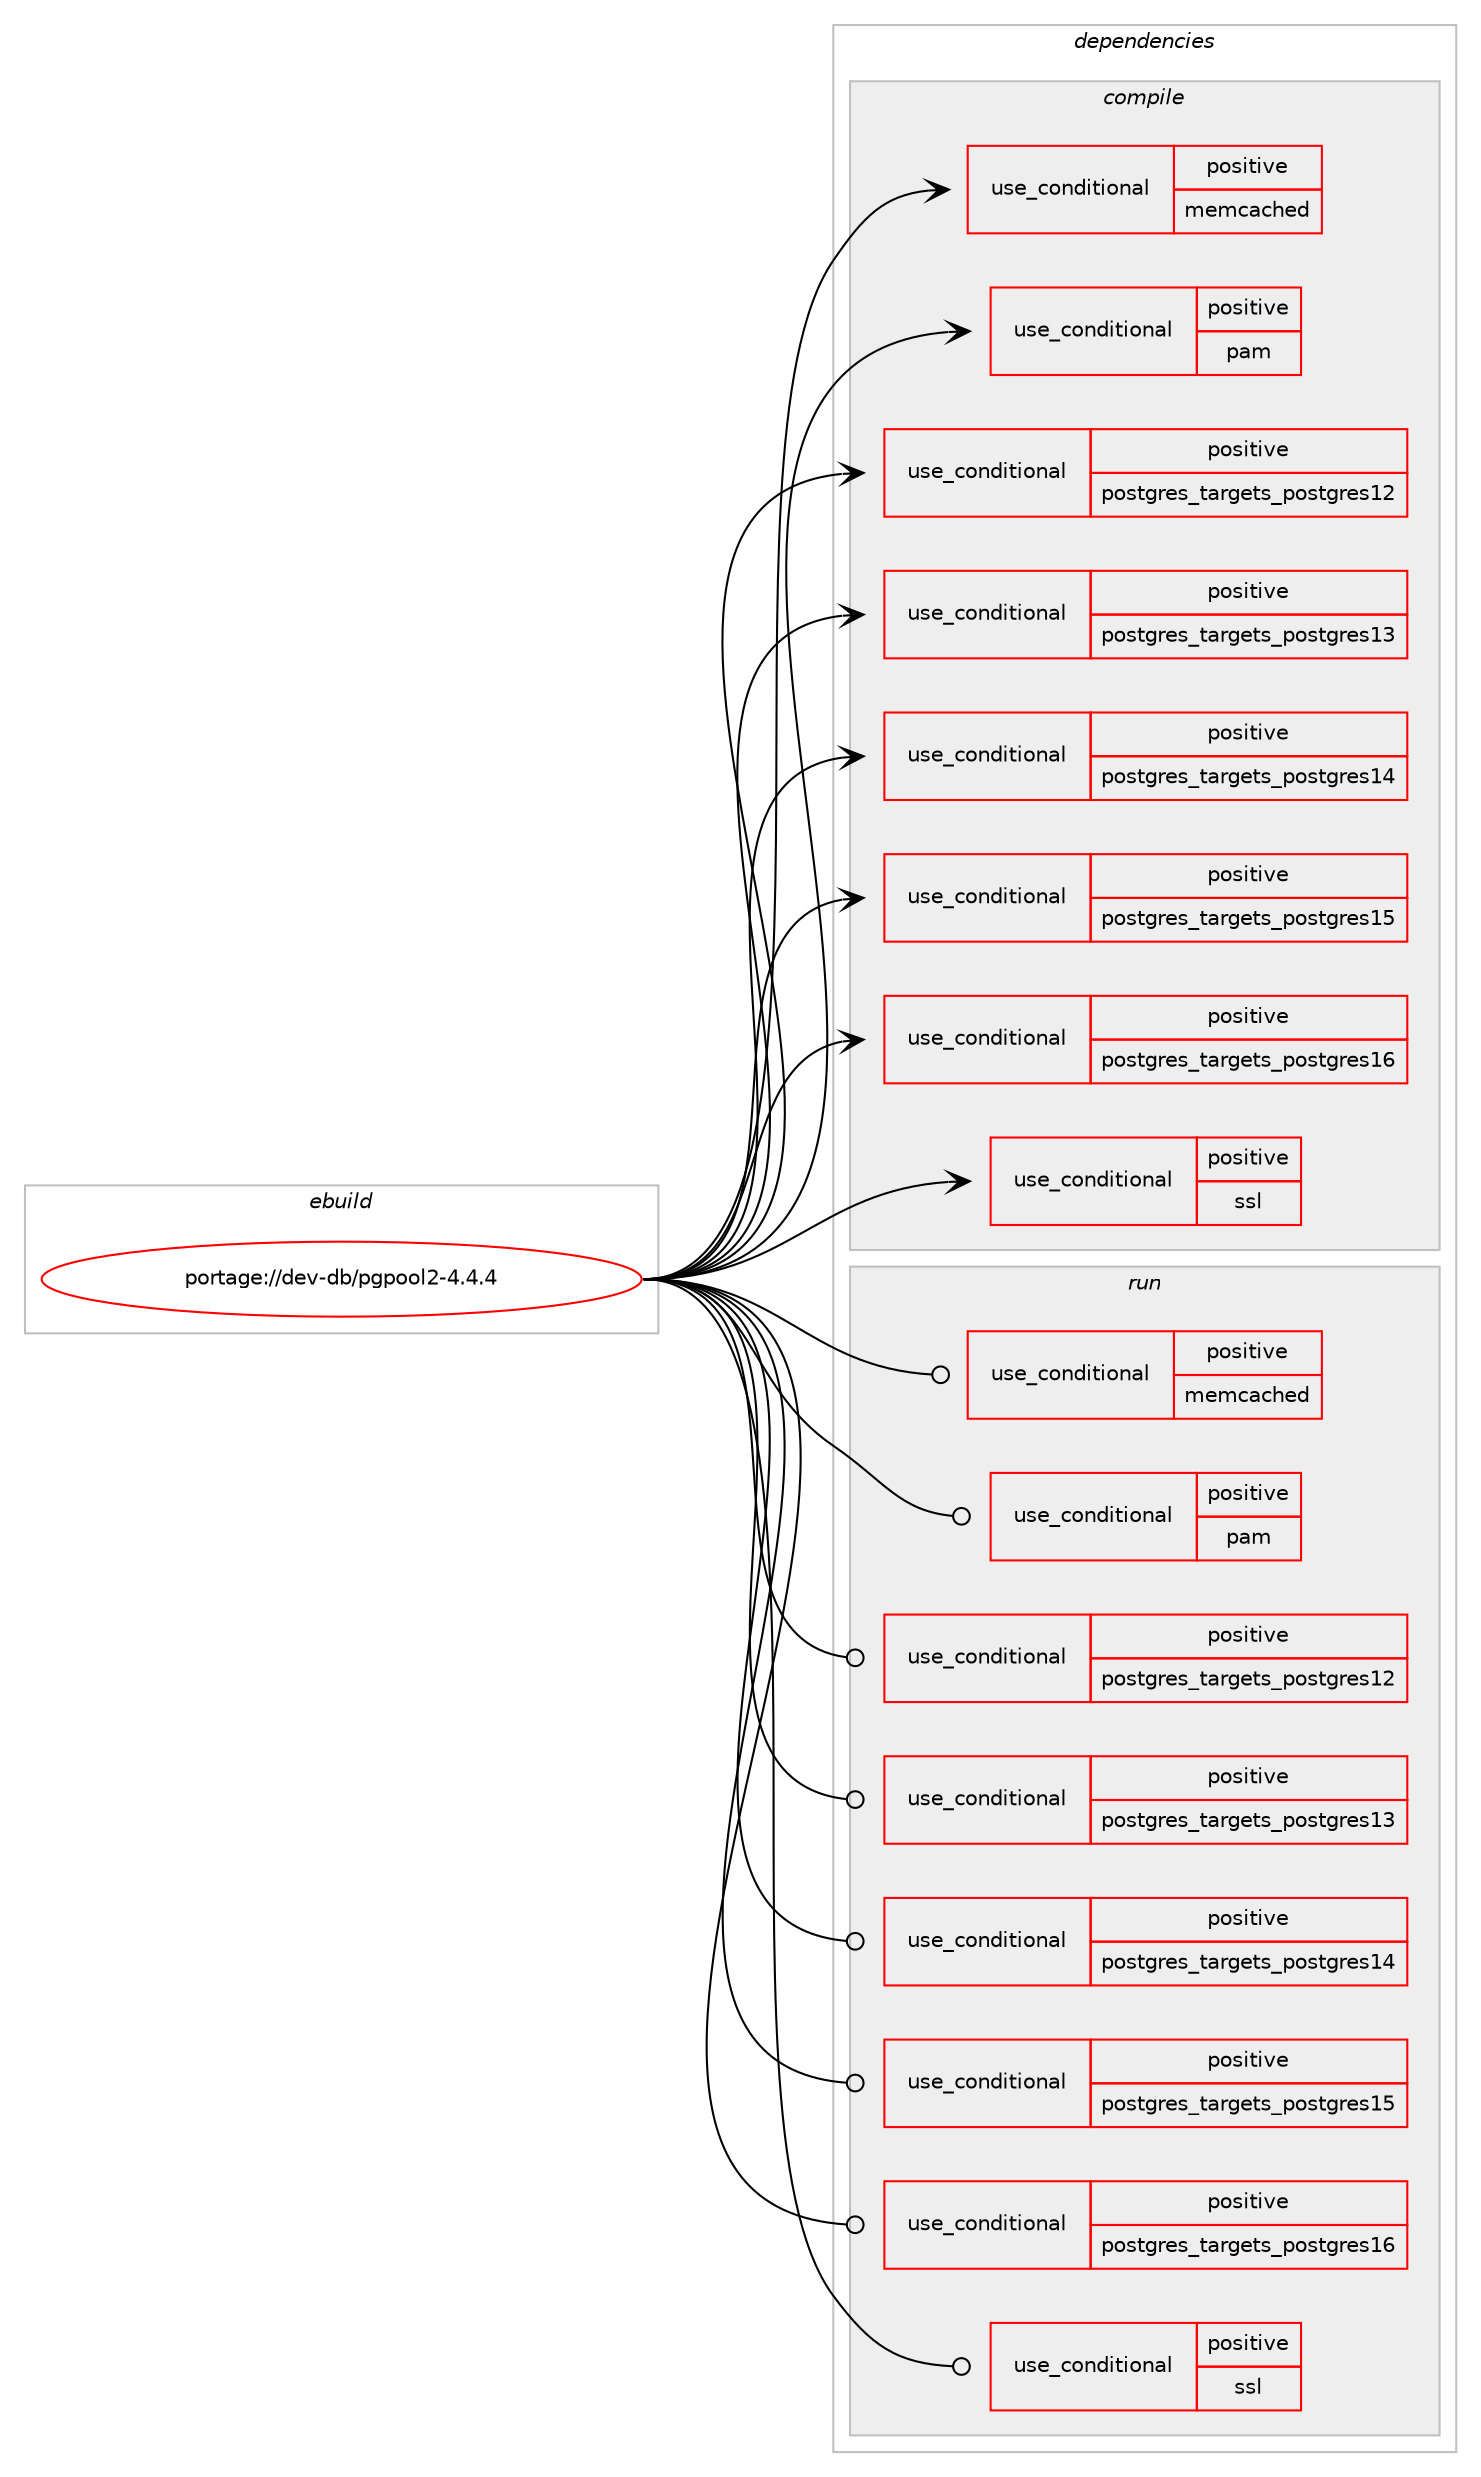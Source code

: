 digraph prolog {

# *************
# Graph options
# *************

newrank=true;
concentrate=true;
compound=true;
graph [rankdir=LR,fontname=Helvetica,fontsize=10,ranksep=1.5];#, ranksep=2.5, nodesep=0.2];
edge  [arrowhead=vee];
node  [fontname=Helvetica,fontsize=10];

# **********
# The ebuild
# **********

subgraph cluster_leftcol {
color=gray;
rank=same;
label=<<i>ebuild</i>>;
id [label="portage://dev-db/pgpool2-4.4.4", color=red, width=4, href="../dev-db/pgpool2-4.4.4.svg"];
}

# ****************
# The dependencies
# ****************

subgraph cluster_midcol {
color=gray;
label=<<i>dependencies</i>>;
subgraph cluster_compile {
fillcolor="#eeeeee";
style=filled;
label=<<i>compile</i>>;
subgraph cond17504 {
dependency31275 [label=<<TABLE BORDER="0" CELLBORDER="1" CELLSPACING="0" CELLPADDING="4"><TR><TD ROWSPAN="3" CELLPADDING="10">use_conditional</TD></TR><TR><TD>positive</TD></TR><TR><TD>memcached</TD></TR></TABLE>>, shape=none, color=red];
# *** BEGIN UNKNOWN DEPENDENCY TYPE (TODO) ***
# dependency31275 -> package_dependency(portage://dev-db/pgpool2-4.4.4,install,no,dev-libs,libmemcached,none,[,,],[],[])
# *** END UNKNOWN DEPENDENCY TYPE (TODO) ***

}
id:e -> dependency31275:w [weight=20,style="solid",arrowhead="vee"];
subgraph cond17505 {
dependency31276 [label=<<TABLE BORDER="0" CELLBORDER="1" CELLSPACING="0" CELLPADDING="4"><TR><TD ROWSPAN="3" CELLPADDING="10">use_conditional</TD></TR><TR><TD>positive</TD></TR><TR><TD>pam</TD></TR></TABLE>>, shape=none, color=red];
# *** BEGIN UNKNOWN DEPENDENCY TYPE (TODO) ***
# dependency31276 -> package_dependency(portage://dev-db/pgpool2-4.4.4,install,no,sys-auth,pambase,none,[,,],[],[])
# *** END UNKNOWN DEPENDENCY TYPE (TODO) ***

}
id:e -> dependency31276:w [weight=20,style="solid",arrowhead="vee"];
subgraph cond17506 {
dependency31277 [label=<<TABLE BORDER="0" CELLBORDER="1" CELLSPACING="0" CELLPADDING="4"><TR><TD ROWSPAN="3" CELLPADDING="10">use_conditional</TD></TR><TR><TD>positive</TD></TR><TR><TD>postgres_targets_postgres12</TD></TR></TABLE>>, shape=none, color=red];
# *** BEGIN UNKNOWN DEPENDENCY TYPE (TODO) ***
# dependency31277 -> package_dependency(portage://dev-db/pgpool2-4.4.4,install,no,dev-db,postgresql,none,[,,],[slot(12),equal],[])
# *** END UNKNOWN DEPENDENCY TYPE (TODO) ***

}
id:e -> dependency31277:w [weight=20,style="solid",arrowhead="vee"];
subgraph cond17507 {
dependency31278 [label=<<TABLE BORDER="0" CELLBORDER="1" CELLSPACING="0" CELLPADDING="4"><TR><TD ROWSPAN="3" CELLPADDING="10">use_conditional</TD></TR><TR><TD>positive</TD></TR><TR><TD>postgres_targets_postgres13</TD></TR></TABLE>>, shape=none, color=red];
# *** BEGIN UNKNOWN DEPENDENCY TYPE (TODO) ***
# dependency31278 -> package_dependency(portage://dev-db/pgpool2-4.4.4,install,no,dev-db,postgresql,none,[,,],[slot(13),equal],[])
# *** END UNKNOWN DEPENDENCY TYPE (TODO) ***

}
id:e -> dependency31278:w [weight=20,style="solid",arrowhead="vee"];
subgraph cond17508 {
dependency31279 [label=<<TABLE BORDER="0" CELLBORDER="1" CELLSPACING="0" CELLPADDING="4"><TR><TD ROWSPAN="3" CELLPADDING="10">use_conditional</TD></TR><TR><TD>positive</TD></TR><TR><TD>postgres_targets_postgres14</TD></TR></TABLE>>, shape=none, color=red];
# *** BEGIN UNKNOWN DEPENDENCY TYPE (TODO) ***
# dependency31279 -> package_dependency(portage://dev-db/pgpool2-4.4.4,install,no,dev-db,postgresql,none,[,,],[slot(14),equal],[])
# *** END UNKNOWN DEPENDENCY TYPE (TODO) ***

}
id:e -> dependency31279:w [weight=20,style="solid",arrowhead="vee"];
subgraph cond17509 {
dependency31280 [label=<<TABLE BORDER="0" CELLBORDER="1" CELLSPACING="0" CELLPADDING="4"><TR><TD ROWSPAN="3" CELLPADDING="10">use_conditional</TD></TR><TR><TD>positive</TD></TR><TR><TD>postgres_targets_postgres15</TD></TR></TABLE>>, shape=none, color=red];
# *** BEGIN UNKNOWN DEPENDENCY TYPE (TODO) ***
# dependency31280 -> package_dependency(portage://dev-db/pgpool2-4.4.4,install,no,dev-db,postgresql,none,[,,],[slot(15),equal],[])
# *** END UNKNOWN DEPENDENCY TYPE (TODO) ***

}
id:e -> dependency31280:w [weight=20,style="solid",arrowhead="vee"];
subgraph cond17510 {
dependency31281 [label=<<TABLE BORDER="0" CELLBORDER="1" CELLSPACING="0" CELLPADDING="4"><TR><TD ROWSPAN="3" CELLPADDING="10">use_conditional</TD></TR><TR><TD>positive</TD></TR><TR><TD>postgres_targets_postgres16</TD></TR></TABLE>>, shape=none, color=red];
# *** BEGIN UNKNOWN DEPENDENCY TYPE (TODO) ***
# dependency31281 -> package_dependency(portage://dev-db/pgpool2-4.4.4,install,no,dev-db,postgresql,none,[,,],[slot(16),equal],[])
# *** END UNKNOWN DEPENDENCY TYPE (TODO) ***

}
id:e -> dependency31281:w [weight=20,style="solid",arrowhead="vee"];
subgraph cond17511 {
dependency31282 [label=<<TABLE BORDER="0" CELLBORDER="1" CELLSPACING="0" CELLPADDING="4"><TR><TD ROWSPAN="3" CELLPADDING="10">use_conditional</TD></TR><TR><TD>positive</TD></TR><TR><TD>ssl</TD></TR></TABLE>>, shape=none, color=red];
# *** BEGIN UNKNOWN DEPENDENCY TYPE (TODO) ***
# dependency31282 -> package_dependency(portage://dev-db/pgpool2-4.4.4,install,no,dev-libs,openssl,none,[,,],[slot(0),equal],[])
# *** END UNKNOWN DEPENDENCY TYPE (TODO) ***

}
id:e -> dependency31282:w [weight=20,style="solid",arrowhead="vee"];
# *** BEGIN UNKNOWN DEPENDENCY TYPE (TODO) ***
# id -> package_dependency(portage://dev-db/pgpool2-4.4.4,install,no,acct-user,pgpool,none,[,,],[],[])
# *** END UNKNOWN DEPENDENCY TYPE (TODO) ***

# *** BEGIN UNKNOWN DEPENDENCY TYPE (TODO) ***
# id -> package_dependency(portage://dev-db/pgpool2-4.4.4,install,no,net-libs,libnsl,none,[,,],[slot(0),equal],[])
# *** END UNKNOWN DEPENDENCY TYPE (TODO) ***

# *** BEGIN UNKNOWN DEPENDENCY TYPE (TODO) ***
# id -> package_dependency(portage://dev-db/pgpool2-4.4.4,install,no,sys-devel,bison,none,[,,],[],[])
# *** END UNKNOWN DEPENDENCY TYPE (TODO) ***

# *** BEGIN UNKNOWN DEPENDENCY TYPE (TODO) ***
# id -> package_dependency(portage://dev-db/pgpool2-4.4.4,install,no,virtual,libcrypt,none,[,,],any_same_slot,[])
# *** END UNKNOWN DEPENDENCY TYPE (TODO) ***

# *** BEGIN UNKNOWN DEPENDENCY TYPE (TODO) ***
# id -> package_dependency(portage://dev-db/pgpool2-4.4.4,install,no,virtual,pkgconfig,none,[,,],[],[])
# *** END UNKNOWN DEPENDENCY TYPE (TODO) ***

}
subgraph cluster_compileandrun {
fillcolor="#eeeeee";
style=filled;
label=<<i>compile and run</i>>;
}
subgraph cluster_run {
fillcolor="#eeeeee";
style=filled;
label=<<i>run</i>>;
subgraph cond17512 {
dependency31283 [label=<<TABLE BORDER="0" CELLBORDER="1" CELLSPACING="0" CELLPADDING="4"><TR><TD ROWSPAN="3" CELLPADDING="10">use_conditional</TD></TR><TR><TD>positive</TD></TR><TR><TD>memcached</TD></TR></TABLE>>, shape=none, color=red];
# *** BEGIN UNKNOWN DEPENDENCY TYPE (TODO) ***
# dependency31283 -> package_dependency(portage://dev-db/pgpool2-4.4.4,run,no,dev-libs,libmemcached,none,[,,],[],[])
# *** END UNKNOWN DEPENDENCY TYPE (TODO) ***

}
id:e -> dependency31283:w [weight=20,style="solid",arrowhead="odot"];
subgraph cond17513 {
dependency31284 [label=<<TABLE BORDER="0" CELLBORDER="1" CELLSPACING="0" CELLPADDING="4"><TR><TD ROWSPAN="3" CELLPADDING="10">use_conditional</TD></TR><TR><TD>positive</TD></TR><TR><TD>pam</TD></TR></TABLE>>, shape=none, color=red];
# *** BEGIN UNKNOWN DEPENDENCY TYPE (TODO) ***
# dependency31284 -> package_dependency(portage://dev-db/pgpool2-4.4.4,run,no,sys-auth,pambase,none,[,,],[],[])
# *** END UNKNOWN DEPENDENCY TYPE (TODO) ***

}
id:e -> dependency31284:w [weight=20,style="solid",arrowhead="odot"];
subgraph cond17514 {
dependency31285 [label=<<TABLE BORDER="0" CELLBORDER="1" CELLSPACING="0" CELLPADDING="4"><TR><TD ROWSPAN="3" CELLPADDING="10">use_conditional</TD></TR><TR><TD>positive</TD></TR><TR><TD>postgres_targets_postgres12</TD></TR></TABLE>>, shape=none, color=red];
# *** BEGIN UNKNOWN DEPENDENCY TYPE (TODO) ***
# dependency31285 -> package_dependency(portage://dev-db/pgpool2-4.4.4,run,no,dev-db,postgresql,none,[,,],[slot(12),equal],[])
# *** END UNKNOWN DEPENDENCY TYPE (TODO) ***

}
id:e -> dependency31285:w [weight=20,style="solid",arrowhead="odot"];
subgraph cond17515 {
dependency31286 [label=<<TABLE BORDER="0" CELLBORDER="1" CELLSPACING="0" CELLPADDING="4"><TR><TD ROWSPAN="3" CELLPADDING="10">use_conditional</TD></TR><TR><TD>positive</TD></TR><TR><TD>postgres_targets_postgres13</TD></TR></TABLE>>, shape=none, color=red];
# *** BEGIN UNKNOWN DEPENDENCY TYPE (TODO) ***
# dependency31286 -> package_dependency(portage://dev-db/pgpool2-4.4.4,run,no,dev-db,postgresql,none,[,,],[slot(13),equal],[])
# *** END UNKNOWN DEPENDENCY TYPE (TODO) ***

}
id:e -> dependency31286:w [weight=20,style="solid",arrowhead="odot"];
subgraph cond17516 {
dependency31287 [label=<<TABLE BORDER="0" CELLBORDER="1" CELLSPACING="0" CELLPADDING="4"><TR><TD ROWSPAN="3" CELLPADDING="10">use_conditional</TD></TR><TR><TD>positive</TD></TR><TR><TD>postgres_targets_postgres14</TD></TR></TABLE>>, shape=none, color=red];
# *** BEGIN UNKNOWN DEPENDENCY TYPE (TODO) ***
# dependency31287 -> package_dependency(portage://dev-db/pgpool2-4.4.4,run,no,dev-db,postgresql,none,[,,],[slot(14),equal],[])
# *** END UNKNOWN DEPENDENCY TYPE (TODO) ***

}
id:e -> dependency31287:w [weight=20,style="solid",arrowhead="odot"];
subgraph cond17517 {
dependency31288 [label=<<TABLE BORDER="0" CELLBORDER="1" CELLSPACING="0" CELLPADDING="4"><TR><TD ROWSPAN="3" CELLPADDING="10">use_conditional</TD></TR><TR><TD>positive</TD></TR><TR><TD>postgres_targets_postgres15</TD></TR></TABLE>>, shape=none, color=red];
# *** BEGIN UNKNOWN DEPENDENCY TYPE (TODO) ***
# dependency31288 -> package_dependency(portage://dev-db/pgpool2-4.4.4,run,no,dev-db,postgresql,none,[,,],[slot(15),equal],[])
# *** END UNKNOWN DEPENDENCY TYPE (TODO) ***

}
id:e -> dependency31288:w [weight=20,style="solid",arrowhead="odot"];
subgraph cond17518 {
dependency31289 [label=<<TABLE BORDER="0" CELLBORDER="1" CELLSPACING="0" CELLPADDING="4"><TR><TD ROWSPAN="3" CELLPADDING="10">use_conditional</TD></TR><TR><TD>positive</TD></TR><TR><TD>postgres_targets_postgres16</TD></TR></TABLE>>, shape=none, color=red];
# *** BEGIN UNKNOWN DEPENDENCY TYPE (TODO) ***
# dependency31289 -> package_dependency(portage://dev-db/pgpool2-4.4.4,run,no,dev-db,postgresql,none,[,,],[slot(16),equal],[])
# *** END UNKNOWN DEPENDENCY TYPE (TODO) ***

}
id:e -> dependency31289:w [weight=20,style="solid",arrowhead="odot"];
subgraph cond17519 {
dependency31290 [label=<<TABLE BORDER="0" CELLBORDER="1" CELLSPACING="0" CELLPADDING="4"><TR><TD ROWSPAN="3" CELLPADDING="10">use_conditional</TD></TR><TR><TD>positive</TD></TR><TR><TD>ssl</TD></TR></TABLE>>, shape=none, color=red];
# *** BEGIN UNKNOWN DEPENDENCY TYPE (TODO) ***
# dependency31290 -> package_dependency(portage://dev-db/pgpool2-4.4.4,run,no,dev-libs,openssl,none,[,,],[slot(0),equal],[])
# *** END UNKNOWN DEPENDENCY TYPE (TODO) ***

}
id:e -> dependency31290:w [weight=20,style="solid",arrowhead="odot"];
# *** BEGIN UNKNOWN DEPENDENCY TYPE (TODO) ***
# id -> package_dependency(portage://dev-db/pgpool2-4.4.4,run,no,acct-user,pgpool,none,[,,],[],[])
# *** END UNKNOWN DEPENDENCY TYPE (TODO) ***

# *** BEGIN UNKNOWN DEPENDENCY TYPE (TODO) ***
# id -> package_dependency(portage://dev-db/pgpool2-4.4.4,run,no,net-libs,libnsl,none,[,,],[slot(0),equal],[])
# *** END UNKNOWN DEPENDENCY TYPE (TODO) ***

# *** BEGIN UNKNOWN DEPENDENCY TYPE (TODO) ***
# id -> package_dependency(portage://dev-db/pgpool2-4.4.4,run,no,virtual,libcrypt,none,[,,],any_same_slot,[])
# *** END UNKNOWN DEPENDENCY TYPE (TODO) ***

}
}

# **************
# The candidates
# **************

subgraph cluster_choices {
rank=same;
color=gray;
label=<<i>candidates</i>>;

}

}
